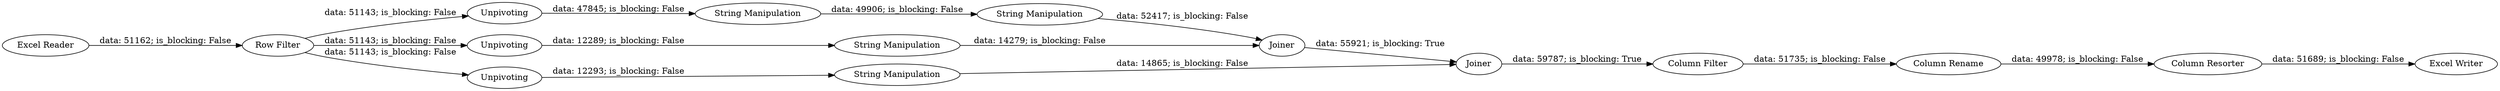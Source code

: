 digraph {
	"-8906721410577209614_6" [label="String Manipulation"]
	"-8906721410577209614_7" [label=Unpivoting]
	"-8906721410577209614_12" [label=Unpivoting]
	"-8906721410577209614_16" [label="Column Rename"]
	"-8906721410577209614_17" [label=Joiner]
	"-8906721410577209614_13" [label="String Manipulation"]
	"-8906721410577209614_15" [label="Column Filter"]
	"-8906721410577209614_14" [label=Joiner]
	"-8906721410577209614_4" [label="Excel Writer"]
	"-8906721410577209614_18" [label="Column Resorter"]
	"-8906721410577209614_3" [label=Unpivoting]
	"-8906721410577209614_9" [label="String Manipulation"]
	"-8906721410577209614_8" [label="String Manipulation"]
	"-8906721410577209614_2" [label="Row Filter"]
	"-8906721410577209614_1" [label="Excel Reader"]
	"-8906721410577209614_2" -> "-8906721410577209614_3" [label="data: 51143; is_blocking: False"]
	"-8906721410577209614_9" -> "-8906721410577209614_14" [label="data: 14279; is_blocking: False"]
	"-8906721410577209614_16" -> "-8906721410577209614_18" [label="data: 49978; is_blocking: False"]
	"-8906721410577209614_12" -> "-8906721410577209614_13" [label="data: 12293; is_blocking: False"]
	"-8906721410577209614_3" -> "-8906721410577209614_6" [label="data: 47845; is_blocking: False"]
	"-8906721410577209614_2" -> "-8906721410577209614_7" [label="data: 51143; is_blocking: False"]
	"-8906721410577209614_1" -> "-8906721410577209614_2" [label="data: 51162; is_blocking: False"]
	"-8906721410577209614_6" -> "-8906721410577209614_8" [label="data: 49906; is_blocking: False"]
	"-8906721410577209614_15" -> "-8906721410577209614_16" [label="data: 51735; is_blocking: False"]
	"-8906721410577209614_7" -> "-8906721410577209614_9" [label="data: 12289; is_blocking: False"]
	"-8906721410577209614_18" -> "-8906721410577209614_4" [label="data: 51689; is_blocking: False"]
	"-8906721410577209614_2" -> "-8906721410577209614_12" [label="data: 51143; is_blocking: False"]
	"-8906721410577209614_13" -> "-8906721410577209614_17" [label="data: 14865; is_blocking: False"]
	"-8906721410577209614_8" -> "-8906721410577209614_14" [label="data: 52417; is_blocking: False"]
	"-8906721410577209614_17" -> "-8906721410577209614_15" [label="data: 59787; is_blocking: True"]
	"-8906721410577209614_14" -> "-8906721410577209614_17" [label="data: 55921; is_blocking: True"]
	rankdir=LR
}
